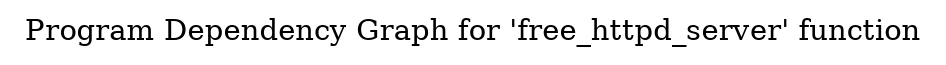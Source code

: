 digraph "Program Dependency Graph for 'free_httpd_server' function" {
	label="Program Dependency Graph for 'free_httpd_server' function";

}
